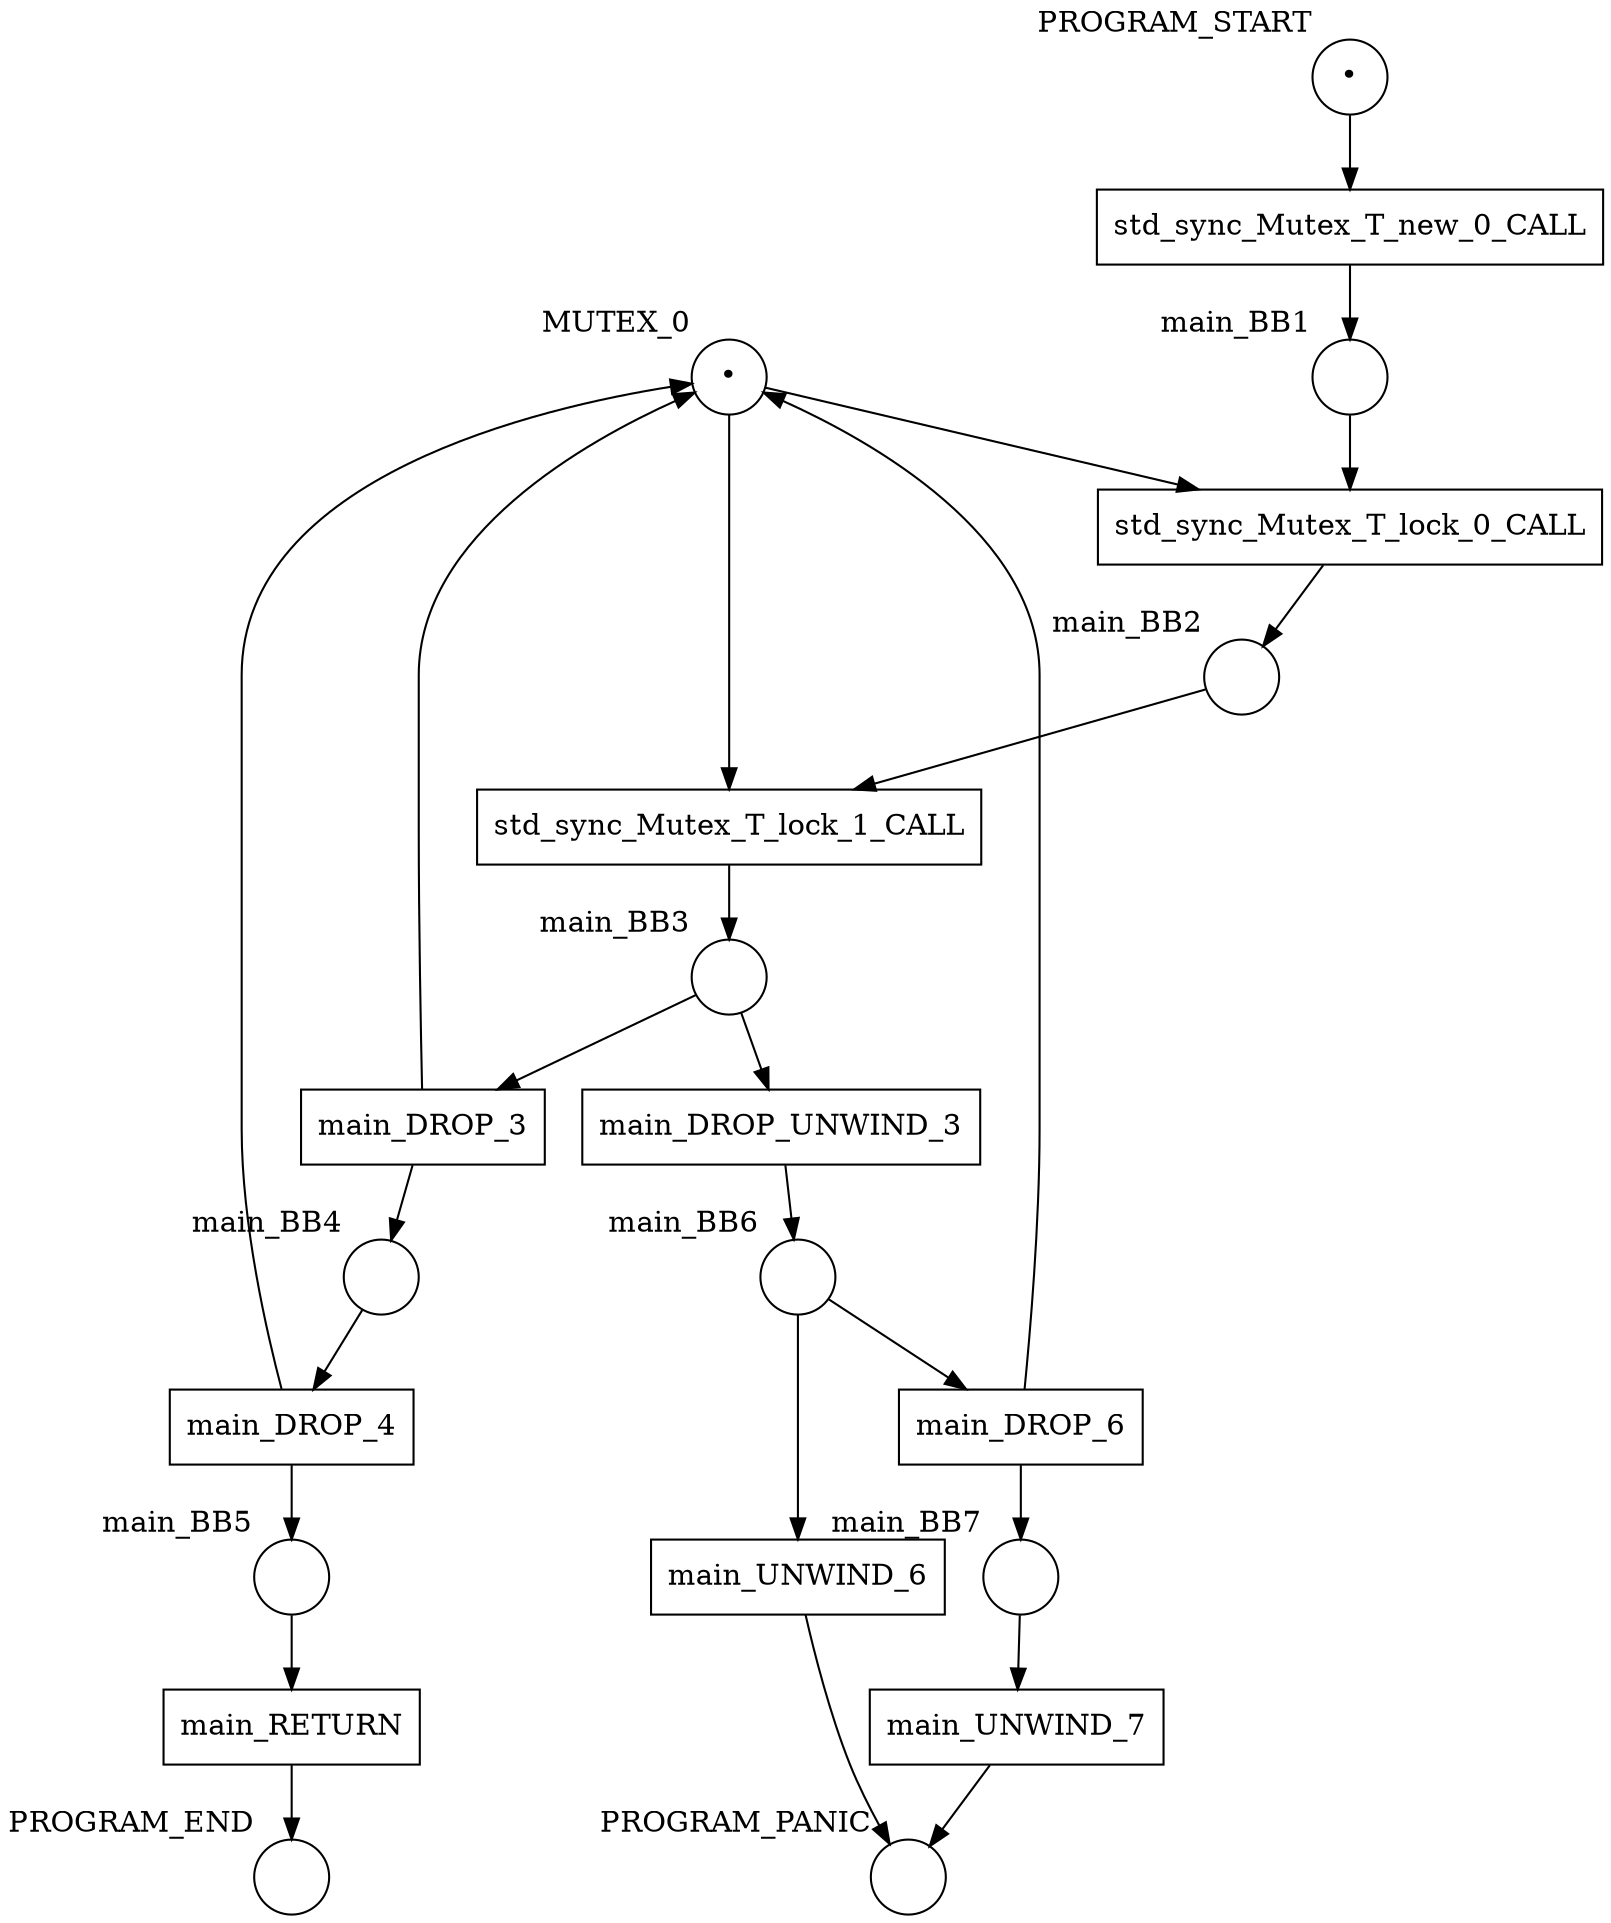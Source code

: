 digraph petrinet {
    MUTEX_0 [shape="circle" xlabel="MUTEX_0" label="•"];
    PROGRAM_END [shape="circle" xlabel="PROGRAM_END" label=""];
    PROGRAM_PANIC [shape="circle" xlabel="PROGRAM_PANIC" label=""];
    PROGRAM_START [shape="circle" xlabel="PROGRAM_START" label="•"];
    main_BB1 [shape="circle" xlabel="main_BB1" label=""];
    main_BB2 [shape="circle" xlabel="main_BB2" label=""];
    main_BB3 [shape="circle" xlabel="main_BB3" label=""];
    main_BB4 [shape="circle" xlabel="main_BB4" label=""];
    main_BB5 [shape="circle" xlabel="main_BB5" label=""];
    main_BB6 [shape="circle" xlabel="main_BB6" label=""];
    main_BB7 [shape="circle" xlabel="main_BB7" label=""];
    main_DROP_3 [shape="box" xlabel="" label="main_DROP_3"];
    main_DROP_4 [shape="box" xlabel="" label="main_DROP_4"];
    main_DROP_6 [shape="box" xlabel="" label="main_DROP_6"];
    main_DROP_UNWIND_3 [shape="box" xlabel="" label="main_DROP_UNWIND_3"];
    main_RETURN [shape="box" xlabel="" label="main_RETURN"];
    main_UNWIND_6 [shape="box" xlabel="" label="main_UNWIND_6"];
    main_UNWIND_7 [shape="box" xlabel="" label="main_UNWIND_7"];
    std_sync_Mutex_T_lock_0_CALL [shape="box" xlabel="" label="std_sync_Mutex_T_lock_0_CALL"];
    std_sync_Mutex_T_lock_1_CALL [shape="box" xlabel="" label="std_sync_Mutex_T_lock_1_CALL"];
    std_sync_Mutex_T_new_0_CALL [shape="box" xlabel="" label="std_sync_Mutex_T_new_0_CALL"];
    MUTEX_0 -> std_sync_Mutex_T_lock_0_CALL;
    MUTEX_0 -> std_sync_Mutex_T_lock_1_CALL;
    PROGRAM_START -> std_sync_Mutex_T_new_0_CALL;
    main_BB1 -> std_sync_Mutex_T_lock_0_CALL;
    main_BB2 -> std_sync_Mutex_T_lock_1_CALL;
    main_BB3 -> main_DROP_3;
    main_BB3 -> main_DROP_UNWIND_3;
    main_BB4 -> main_DROP_4;
    main_BB5 -> main_RETURN;
    main_BB6 -> main_DROP_6;
    main_BB6 -> main_UNWIND_6;
    main_BB7 -> main_UNWIND_7;
    main_DROP_3 -> MUTEX_0;
    main_DROP_3 -> main_BB4;
    main_DROP_4 -> MUTEX_0;
    main_DROP_4 -> main_BB5;
    main_DROP_6 -> MUTEX_0;
    main_DROP_6 -> main_BB7;
    main_DROP_UNWIND_3 -> main_BB6;
    main_RETURN -> PROGRAM_END;
    main_UNWIND_6 -> PROGRAM_PANIC;
    main_UNWIND_7 -> PROGRAM_PANIC;
    std_sync_Mutex_T_lock_0_CALL -> main_BB2;
    std_sync_Mutex_T_lock_1_CALL -> main_BB3;
    std_sync_Mutex_T_new_0_CALL -> main_BB1;
}
